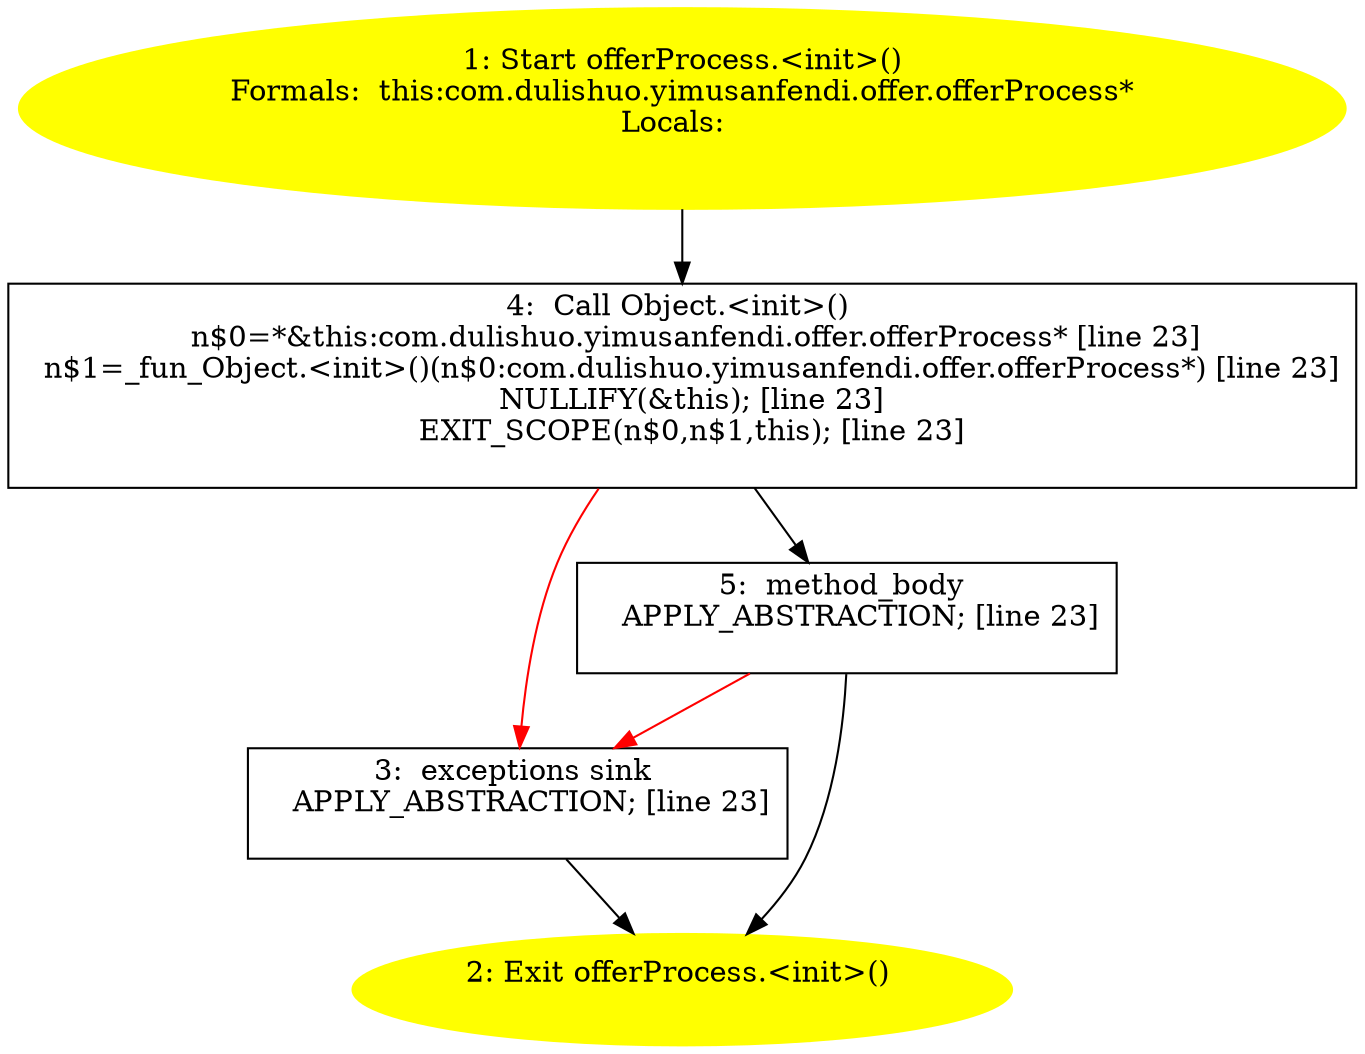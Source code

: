 /* @generated */
digraph cfg {
"com.dulishuo.yimusanfendi.offer.offerProcess.<init>().d4d5a0a3f5a532a4860127190b9d1da1_1" [label="1: Start offerProcess.<init>()\nFormals:  this:com.dulishuo.yimusanfendi.offer.offerProcess*\nLocals:  \n  " color=yellow style=filled]
	

	 "com.dulishuo.yimusanfendi.offer.offerProcess.<init>().d4d5a0a3f5a532a4860127190b9d1da1_1" -> "com.dulishuo.yimusanfendi.offer.offerProcess.<init>().d4d5a0a3f5a532a4860127190b9d1da1_4" ;
"com.dulishuo.yimusanfendi.offer.offerProcess.<init>().d4d5a0a3f5a532a4860127190b9d1da1_2" [label="2: Exit offerProcess.<init>() \n  " color=yellow style=filled]
	

"com.dulishuo.yimusanfendi.offer.offerProcess.<init>().d4d5a0a3f5a532a4860127190b9d1da1_3" [label="3:  exceptions sink \n   APPLY_ABSTRACTION; [line 23]\n " shape="box"]
	

	 "com.dulishuo.yimusanfendi.offer.offerProcess.<init>().d4d5a0a3f5a532a4860127190b9d1da1_3" -> "com.dulishuo.yimusanfendi.offer.offerProcess.<init>().d4d5a0a3f5a532a4860127190b9d1da1_2" ;
"com.dulishuo.yimusanfendi.offer.offerProcess.<init>().d4d5a0a3f5a532a4860127190b9d1da1_4" [label="4:  Call Object.<init>() \n   n$0=*&this:com.dulishuo.yimusanfendi.offer.offerProcess* [line 23]\n  n$1=_fun_Object.<init>()(n$0:com.dulishuo.yimusanfendi.offer.offerProcess*) [line 23]\n  NULLIFY(&this); [line 23]\n  EXIT_SCOPE(n$0,n$1,this); [line 23]\n " shape="box"]
	

	 "com.dulishuo.yimusanfendi.offer.offerProcess.<init>().d4d5a0a3f5a532a4860127190b9d1da1_4" -> "com.dulishuo.yimusanfendi.offer.offerProcess.<init>().d4d5a0a3f5a532a4860127190b9d1da1_5" ;
	 "com.dulishuo.yimusanfendi.offer.offerProcess.<init>().d4d5a0a3f5a532a4860127190b9d1da1_4" -> "com.dulishuo.yimusanfendi.offer.offerProcess.<init>().d4d5a0a3f5a532a4860127190b9d1da1_3" [color="red" ];
"com.dulishuo.yimusanfendi.offer.offerProcess.<init>().d4d5a0a3f5a532a4860127190b9d1da1_5" [label="5:  method_body \n   APPLY_ABSTRACTION; [line 23]\n " shape="box"]
	

	 "com.dulishuo.yimusanfendi.offer.offerProcess.<init>().d4d5a0a3f5a532a4860127190b9d1da1_5" -> "com.dulishuo.yimusanfendi.offer.offerProcess.<init>().d4d5a0a3f5a532a4860127190b9d1da1_2" ;
	 "com.dulishuo.yimusanfendi.offer.offerProcess.<init>().d4d5a0a3f5a532a4860127190b9d1da1_5" -> "com.dulishuo.yimusanfendi.offer.offerProcess.<init>().d4d5a0a3f5a532a4860127190b9d1da1_3" [color="red" ];
}
